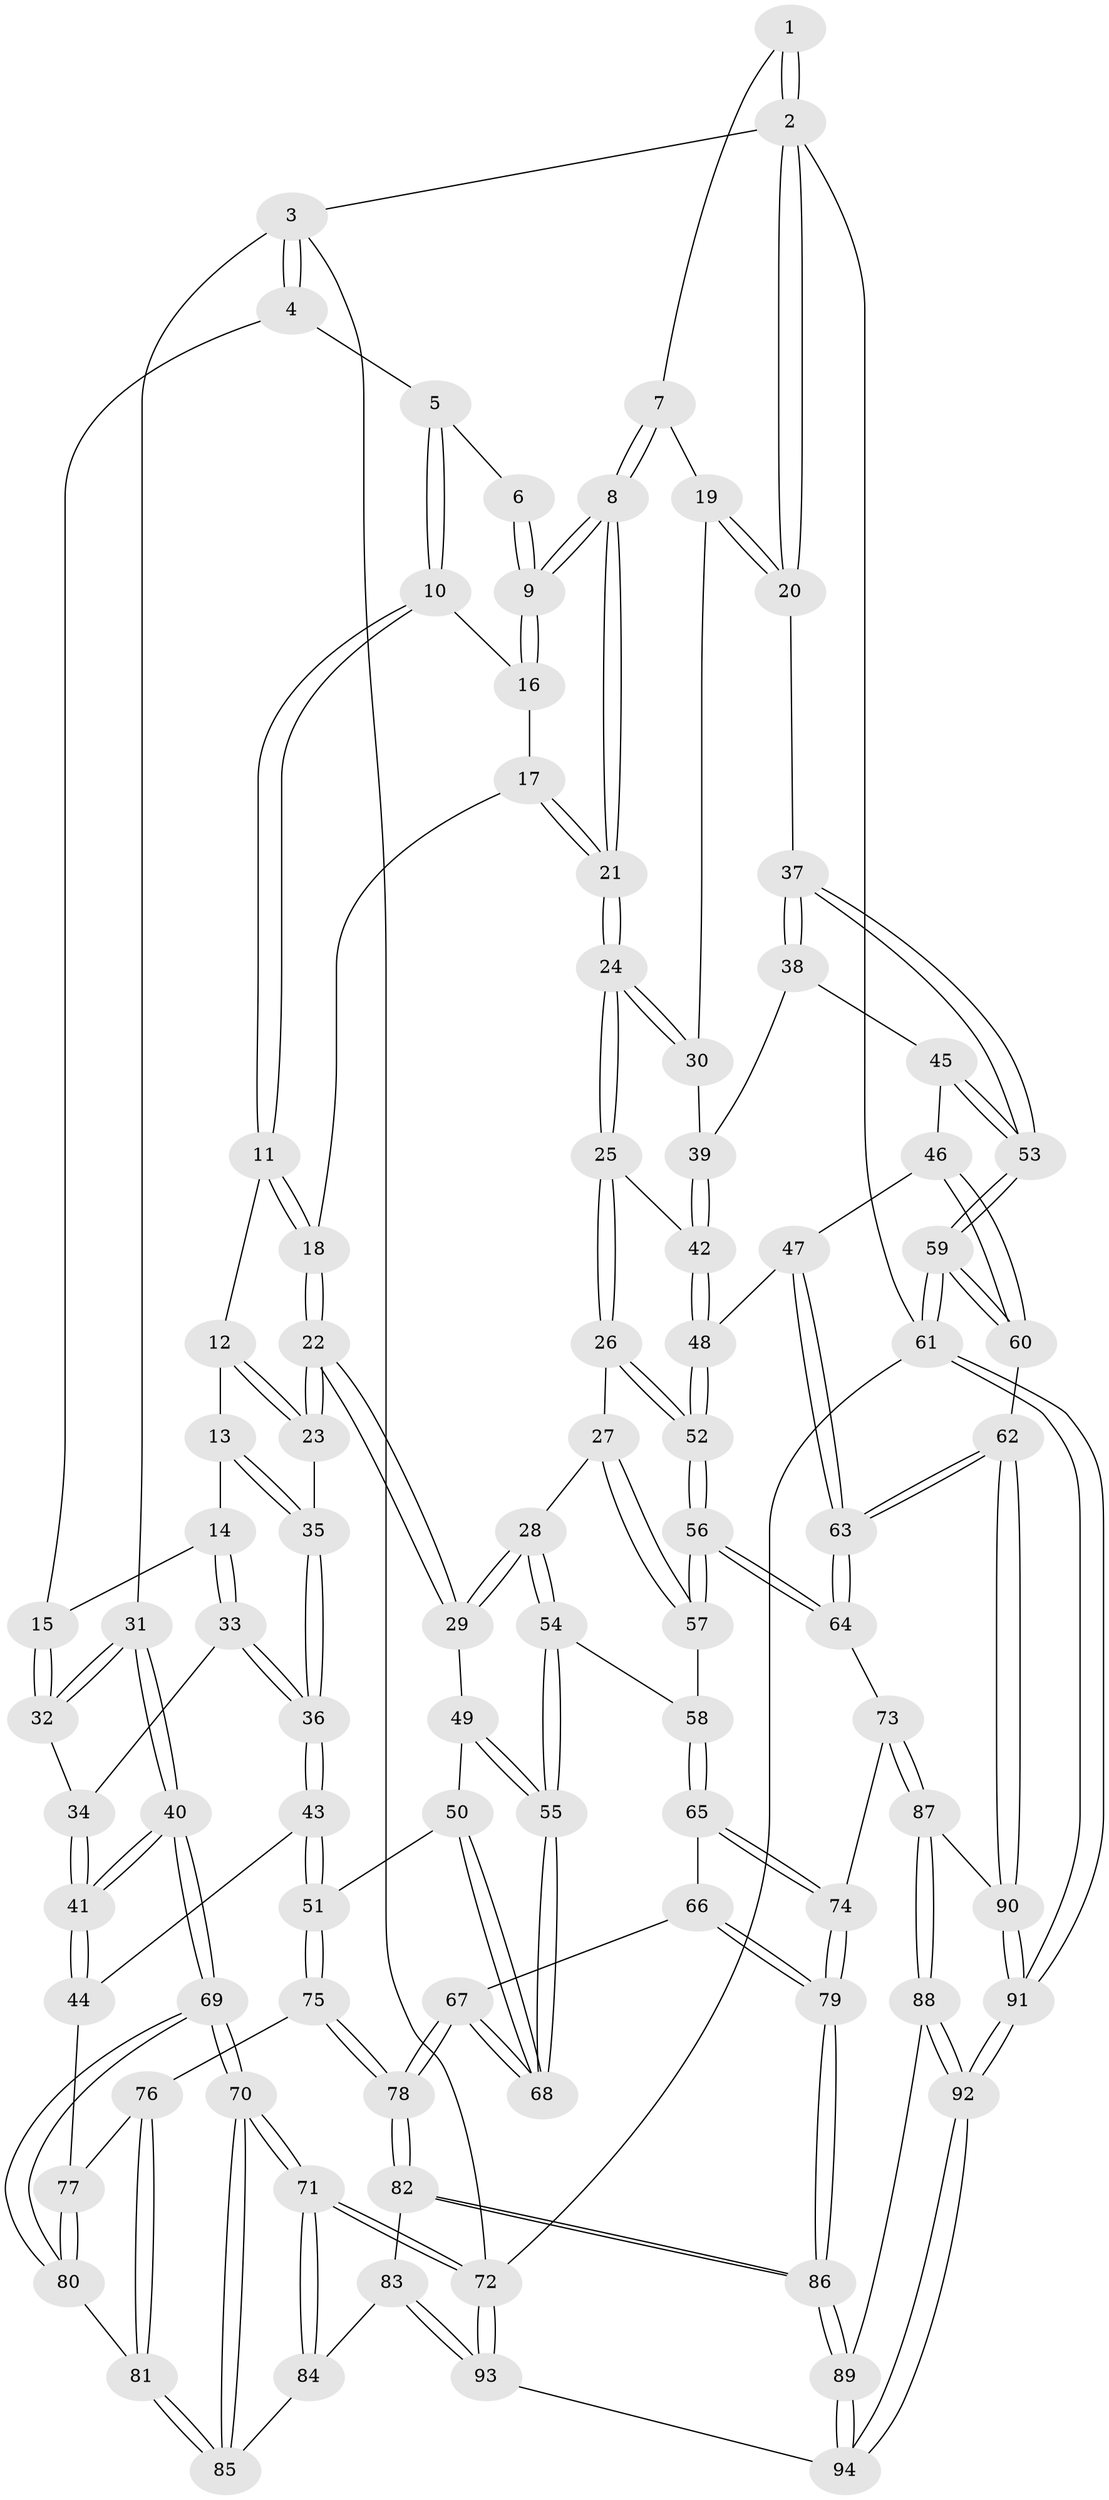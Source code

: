 // Generated by graph-tools (version 1.1) at 2025/38/03/09/25 02:38:20]
// undirected, 94 vertices, 232 edges
graph export_dot {
graph [start="1"]
  node [color=gray90,style=filled];
  1 [pos="+0.7854997994062808+0"];
  2 [pos="+1+0"];
  3 [pos="+0+0"];
  4 [pos="+0.18878537827797606+0"];
  5 [pos="+0.2153933717126845+0"];
  6 [pos="+0.47803385604553594+0"];
  7 [pos="+0.7856634700684609+0.007047526210246459"];
  8 [pos="+0.5588921021577227+0.17410450870380062"];
  9 [pos="+0.5300957955792771+0.1318043544779356"];
  10 [pos="+0.30107431379664323+0.05416024976933452"];
  11 [pos="+0.27568716406603466+0.13027631643882304"];
  12 [pos="+0.25669623384738016+0.15160949505701002"];
  13 [pos="+0.20336832758505835+0.18954078281014652"];
  14 [pos="+0.1243668309318898+0.16783095030961426"];
  15 [pos="+0.11659799421038958+0.1630743916456553"];
  16 [pos="+0.359629580753585+0.08720117365482641"];
  17 [pos="+0.3784849144350225+0.17434837516615154"];
  18 [pos="+0.34279285911828555+0.20445805870773823"];
  19 [pos="+0.848103587402837+0.10195164948939972"];
  20 [pos="+1+0.15471820914622844"];
  21 [pos="+0.5551686272548821+0.23799012842150583"];
  22 [pos="+0.36613292249773666+0.3158017203678101"];
  23 [pos="+0.330051172553471+0.3126110647220737"];
  24 [pos="+0.5558029043258276+0.24872365420689663"];
  25 [pos="+0.5555026660913094+0.24990594451588918"];
  26 [pos="+0.5464122648355046+0.27272369269956187"];
  27 [pos="+0.5032324641343833+0.3173944374748837"];
  28 [pos="+0.496604320304935+0.3207789626444626"];
  29 [pos="+0.408000363328222+0.3348435482406622"];
  30 [pos="+0.8282431998789471+0.22256460591407237"];
  31 [pos="+0+0.049688386296326596"];
  32 [pos="+0.07108764800620974+0.17386339097686745"];
  33 [pos="+0.13009495008168492+0.31589699384348174"];
  34 [pos="+0.05610746022747834+0.30634307764062163"];
  35 [pos="+0.2262134127501095+0.3213908263175935"];
  36 [pos="+0.19441336972486514+0.3491462341583214"];
  37 [pos="+1+0.2137314183398729"];
  38 [pos="+0.9004586762328205+0.2983773541850865"];
  39 [pos="+0.8440657924082744+0.26797583823552046"];
  40 [pos="+0+0.4365776384712284"];
  41 [pos="+0+0.43655057120399554"];
  42 [pos="+0.7935242055967254+0.3329526572719993"];
  43 [pos="+0.17663550906072975+0.4547440764166833"];
  44 [pos="+0+0.46913980036994507"];
  45 [pos="+0.9227332274522494+0.40216495983765843"];
  46 [pos="+0.9006978359986904+0.4323013262415756"];
  47 [pos="+0.7713522304830878+0.45095042770550237"];
  48 [pos="+0.7535326266691882+0.4440331542422187"];
  49 [pos="+0.3864716990818585+0.378512284477584"];
  50 [pos="+0.2941669875923249+0.496748145103287"];
  51 [pos="+0.2125268352394987+0.500953535099422"];
  52 [pos="+0.7447592864592837+0.4466016478010099"];
  53 [pos="+1+0.4330651780695881"];
  54 [pos="+0.4762236585683415+0.4885092896559075"];
  55 [pos="+0.41737389435495453+0.542524897822618"];
  56 [pos="+0.6637004644774036+0.5495130213692894"];
  57 [pos="+0.6094703185417295+0.5204407495970089"];
  58 [pos="+0.5359080254832689+0.5347082412004871"];
  59 [pos="+1+0.6611673122677449"];
  60 [pos="+0.9827106443249778+0.6627936501253332"];
  61 [pos="+1+1"];
  62 [pos="+0.9374918710686164+0.6748502004138875"];
  63 [pos="+0.9311400700440007+0.670008832162173"];
  64 [pos="+0.6658196753260336+0.5701758540325365"];
  65 [pos="+0.4938065949754834+0.5952620947074585"];
  66 [pos="+0.45909162336463516+0.5971361202140298"];
  67 [pos="+0.39639848200956423+0.5820667099967419"];
  68 [pos="+0.39582939544580503+0.5798214978146958"];
  69 [pos="+0+0.7058608103260909"];
  70 [pos="+0+0.8319176720455507"];
  71 [pos="+0+1"];
  72 [pos="+0+1"];
  73 [pos="+0.6299124595830111+0.6661610741632258"];
  74 [pos="+0.5947957108059415+0.6764675050239126"];
  75 [pos="+0.20069890357351167+0.5608455298297521"];
  76 [pos="+0.13230458720622817+0.6083395573893824"];
  77 [pos="+0.10817103128334368+0.61199600780313"];
  78 [pos="+0.3162333832761757+0.761532059152164"];
  79 [pos="+0.5036016844119033+0.7556103042127216"];
  80 [pos="+0.043633005405118656+0.6742517271978173"];
  81 [pos="+0.17939312989837822+0.7786512494167813"];
  82 [pos="+0.3161340674644379+0.7722256145385071"];
  83 [pos="+0.2206787843609166+0.8204081035185422"];
  84 [pos="+0.2163597687909119+0.8193962143650142"];
  85 [pos="+0.2090264636863927+0.8159648327750162"];
  86 [pos="+0.4430278911972972+0.829976127577657"];
  87 [pos="+0.7522508834984448+0.8051332821906318"];
  88 [pos="+0.723363760820739+0.8574418851364936"];
  89 [pos="+0.48665374056996274+0.9013378370930926"];
  90 [pos="+0.8535251635382634+0.7645485262503098"];
  91 [pos="+1+1"];
  92 [pos="+0.8419615726035211+1"];
  93 [pos="+0.2084582480105771+1"];
  94 [pos="+0.4717011760870005+1"];
  1 -- 2;
  1 -- 2;
  1 -- 7;
  2 -- 3;
  2 -- 20;
  2 -- 20;
  2 -- 61;
  3 -- 4;
  3 -- 4;
  3 -- 31;
  3 -- 72;
  4 -- 5;
  4 -- 15;
  5 -- 6;
  5 -- 10;
  5 -- 10;
  6 -- 9;
  6 -- 9;
  7 -- 8;
  7 -- 8;
  7 -- 19;
  8 -- 9;
  8 -- 9;
  8 -- 21;
  8 -- 21;
  9 -- 16;
  9 -- 16;
  10 -- 11;
  10 -- 11;
  10 -- 16;
  11 -- 12;
  11 -- 18;
  11 -- 18;
  12 -- 13;
  12 -- 23;
  12 -- 23;
  13 -- 14;
  13 -- 35;
  13 -- 35;
  14 -- 15;
  14 -- 33;
  14 -- 33;
  15 -- 32;
  15 -- 32;
  16 -- 17;
  17 -- 18;
  17 -- 21;
  17 -- 21;
  18 -- 22;
  18 -- 22;
  19 -- 20;
  19 -- 20;
  19 -- 30;
  20 -- 37;
  21 -- 24;
  21 -- 24;
  22 -- 23;
  22 -- 23;
  22 -- 29;
  22 -- 29;
  23 -- 35;
  24 -- 25;
  24 -- 25;
  24 -- 30;
  24 -- 30;
  25 -- 26;
  25 -- 26;
  25 -- 42;
  26 -- 27;
  26 -- 52;
  26 -- 52;
  27 -- 28;
  27 -- 57;
  27 -- 57;
  28 -- 29;
  28 -- 29;
  28 -- 54;
  28 -- 54;
  29 -- 49;
  30 -- 39;
  31 -- 32;
  31 -- 32;
  31 -- 40;
  31 -- 40;
  32 -- 34;
  33 -- 34;
  33 -- 36;
  33 -- 36;
  34 -- 41;
  34 -- 41;
  35 -- 36;
  35 -- 36;
  36 -- 43;
  36 -- 43;
  37 -- 38;
  37 -- 38;
  37 -- 53;
  37 -- 53;
  38 -- 39;
  38 -- 45;
  39 -- 42;
  39 -- 42;
  40 -- 41;
  40 -- 41;
  40 -- 69;
  40 -- 69;
  41 -- 44;
  41 -- 44;
  42 -- 48;
  42 -- 48;
  43 -- 44;
  43 -- 51;
  43 -- 51;
  44 -- 77;
  45 -- 46;
  45 -- 53;
  45 -- 53;
  46 -- 47;
  46 -- 60;
  46 -- 60;
  47 -- 48;
  47 -- 63;
  47 -- 63;
  48 -- 52;
  48 -- 52;
  49 -- 50;
  49 -- 55;
  49 -- 55;
  50 -- 51;
  50 -- 68;
  50 -- 68;
  51 -- 75;
  51 -- 75;
  52 -- 56;
  52 -- 56;
  53 -- 59;
  53 -- 59;
  54 -- 55;
  54 -- 55;
  54 -- 58;
  55 -- 68;
  55 -- 68;
  56 -- 57;
  56 -- 57;
  56 -- 64;
  56 -- 64;
  57 -- 58;
  58 -- 65;
  58 -- 65;
  59 -- 60;
  59 -- 60;
  59 -- 61;
  59 -- 61;
  60 -- 62;
  61 -- 91;
  61 -- 91;
  61 -- 72;
  62 -- 63;
  62 -- 63;
  62 -- 90;
  62 -- 90;
  63 -- 64;
  63 -- 64;
  64 -- 73;
  65 -- 66;
  65 -- 74;
  65 -- 74;
  66 -- 67;
  66 -- 79;
  66 -- 79;
  67 -- 68;
  67 -- 68;
  67 -- 78;
  67 -- 78;
  69 -- 70;
  69 -- 70;
  69 -- 80;
  69 -- 80;
  70 -- 71;
  70 -- 71;
  70 -- 85;
  70 -- 85;
  71 -- 72;
  71 -- 72;
  71 -- 84;
  71 -- 84;
  72 -- 93;
  72 -- 93;
  73 -- 74;
  73 -- 87;
  73 -- 87;
  74 -- 79;
  74 -- 79;
  75 -- 76;
  75 -- 78;
  75 -- 78;
  76 -- 77;
  76 -- 81;
  76 -- 81;
  77 -- 80;
  77 -- 80;
  78 -- 82;
  78 -- 82;
  79 -- 86;
  79 -- 86;
  80 -- 81;
  81 -- 85;
  81 -- 85;
  82 -- 83;
  82 -- 86;
  82 -- 86;
  83 -- 84;
  83 -- 93;
  83 -- 93;
  84 -- 85;
  86 -- 89;
  86 -- 89;
  87 -- 88;
  87 -- 88;
  87 -- 90;
  88 -- 89;
  88 -- 92;
  88 -- 92;
  89 -- 94;
  89 -- 94;
  90 -- 91;
  90 -- 91;
  91 -- 92;
  91 -- 92;
  92 -- 94;
  92 -- 94;
  93 -- 94;
}
